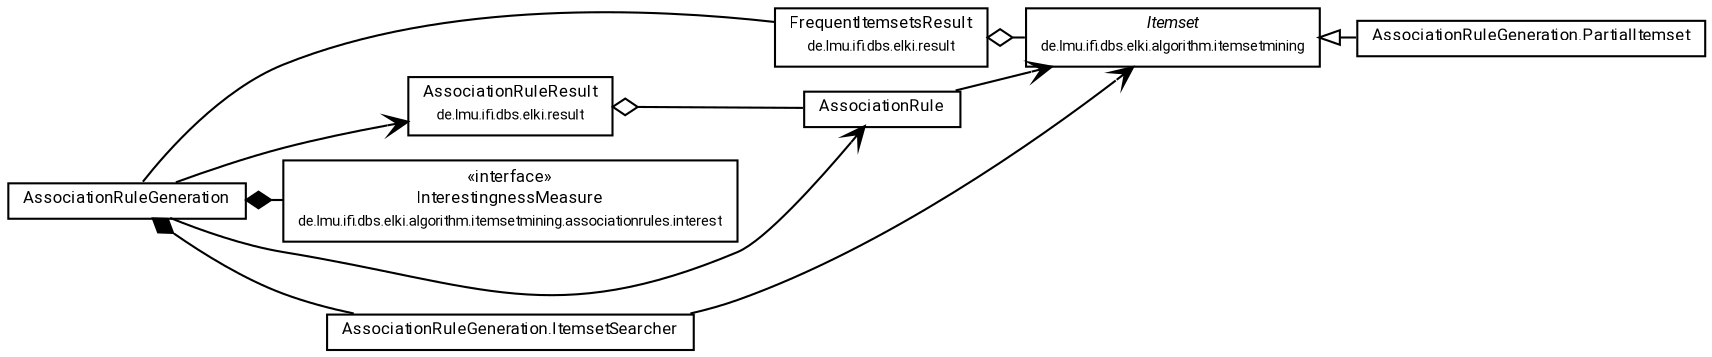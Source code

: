 #!/usr/local/bin/dot
#
# Class diagram 
# Generated by UMLGraph version R5_7_2-60-g0e99a6 (http://www.spinellis.gr/umlgraph/)
#

digraph G {
	graph [fontnames="svg"]
	edge [fontname="Roboto",fontsize=7,labelfontname="Roboto",labelfontsize=7,color="black"];
	node [fontname="Roboto",fontcolor="black",fontsize=8,shape=plaintext,margin=0,width=0,height=0];
	nodesep=0.15;
	ranksep=0.25;
	rankdir=LR;
	// de.lmu.ifi.dbs.elki.result.AssociationRuleResult
	c744493 [label=<<table title="de.lmu.ifi.dbs.elki.result.AssociationRuleResult" border="0" cellborder="1" cellspacing="0" cellpadding="2" href="../../../result/AssociationRuleResult.html" target="_parent">
		<tr><td><table border="0" cellspacing="0" cellpadding="1">
		<tr><td align="center" balign="center"> <font face="Roboto">AssociationRuleResult</font> </td></tr>
		<tr><td align="center" balign="center"> <font face="Roboto" point-size="7.0">de.lmu.ifi.dbs.elki.result</font> </td></tr>
		</table></td></tr>
		</table>>, URL="../../../result/AssociationRuleResult.html"];
	// de.lmu.ifi.dbs.elki.result.FrequentItemsetsResult
	c744494 [label=<<table title="de.lmu.ifi.dbs.elki.result.FrequentItemsetsResult" border="0" cellborder="1" cellspacing="0" cellpadding="2" href="../../../result/FrequentItemsetsResult.html" target="_parent">
		<tr><td><table border="0" cellspacing="0" cellpadding="1">
		<tr><td align="center" balign="center"> <font face="Roboto">FrequentItemsetsResult</font> </td></tr>
		<tr><td align="center" balign="center"> <font face="Roboto" point-size="7.0">de.lmu.ifi.dbs.elki.result</font> </td></tr>
		</table></td></tr>
		</table>>, URL="../../../result/FrequentItemsetsResult.html"];
	// de.lmu.ifi.dbs.elki.algorithm.itemsetmining.Itemset
	c744497 [label=<<table title="de.lmu.ifi.dbs.elki.algorithm.itemsetmining.Itemset" border="0" cellborder="1" cellspacing="0" cellpadding="2" href="../Itemset.html" target="_parent">
		<tr><td><table border="0" cellspacing="0" cellpadding="1">
		<tr><td align="center" balign="center"> <font face="Roboto"><i>Itemset</i></font> </td></tr>
		<tr><td align="center" balign="center"> <font face="Roboto" point-size="7.0">de.lmu.ifi.dbs.elki.algorithm.itemsetmining</font> </td></tr>
		</table></td></tr>
		</table>>, URL="../Itemset.html"];
	// de.lmu.ifi.dbs.elki.algorithm.itemsetmining.associationrules.interest.InterestingnessMeasure
	c744504 [label=<<table title="de.lmu.ifi.dbs.elki.algorithm.itemsetmining.associationrules.interest.InterestingnessMeasure" border="0" cellborder="1" cellspacing="0" cellpadding="2" href="interest/InterestingnessMeasure.html" target="_parent">
		<tr><td><table border="0" cellspacing="0" cellpadding="1">
		<tr><td align="center" balign="center"> &#171;interface&#187; </td></tr>
		<tr><td align="center" balign="center"> <font face="Roboto">InterestingnessMeasure</font> </td></tr>
		<tr><td align="center" balign="center"> <font face="Roboto" point-size="7.0">de.lmu.ifi.dbs.elki.algorithm.itemsetmining.associationrules.interest</font> </td></tr>
		</table></td></tr>
		</table>>, URL="interest/InterestingnessMeasure.html"];
	// de.lmu.ifi.dbs.elki.algorithm.itemsetmining.associationrules.AssociationRuleGeneration
	c744515 [label=<<table title="de.lmu.ifi.dbs.elki.algorithm.itemsetmining.associationrules.AssociationRuleGeneration" border="0" cellborder="1" cellspacing="0" cellpadding="2" href="AssociationRuleGeneration.html" target="_parent">
		<tr><td><table border="0" cellspacing="0" cellpadding="1">
		<tr><td align="center" balign="center"> <font face="Roboto">AssociationRuleGeneration</font> </td></tr>
		</table></td></tr>
		</table>>, URL="AssociationRuleGeneration.html"];
	// de.lmu.ifi.dbs.elki.algorithm.itemsetmining.associationrules.AssociationRuleGeneration.PartialItemset
	c744517 [label=<<table title="de.lmu.ifi.dbs.elki.algorithm.itemsetmining.associationrules.AssociationRuleGeneration.PartialItemset" border="0" cellborder="1" cellspacing="0" cellpadding="2" href="AssociationRuleGeneration.PartialItemset.html" target="_parent">
		<tr><td><table border="0" cellspacing="0" cellpadding="1">
		<tr><td align="center" balign="center"> <font face="Roboto">AssociationRuleGeneration.PartialItemset</font> </td></tr>
		</table></td></tr>
		</table>>, URL="AssociationRuleGeneration.PartialItemset.html"];
	// de.lmu.ifi.dbs.elki.algorithm.itemsetmining.associationrules.AssociationRuleGeneration.ItemsetSearcher
	c744518 [label=<<table title="de.lmu.ifi.dbs.elki.algorithm.itemsetmining.associationrules.AssociationRuleGeneration.ItemsetSearcher" border="0" cellborder="1" cellspacing="0" cellpadding="2" href="AssociationRuleGeneration.ItemsetSearcher.html" target="_parent">
		<tr><td><table border="0" cellspacing="0" cellpadding="1">
		<tr><td align="center" balign="center"> <font face="Roboto">AssociationRuleGeneration.ItemsetSearcher</font> </td></tr>
		</table></td></tr>
		</table>>, URL="AssociationRuleGeneration.ItemsetSearcher.html"];
	// de.lmu.ifi.dbs.elki.algorithm.itemsetmining.associationrules.AssociationRule
	c744520 [label=<<table title="de.lmu.ifi.dbs.elki.algorithm.itemsetmining.associationrules.AssociationRule" border="0" cellborder="1" cellspacing="0" cellpadding="2" href="AssociationRule.html" target="_parent">
		<tr><td><table border="0" cellspacing="0" cellpadding="1">
		<tr><td align="center" balign="center"> <font face="Roboto">AssociationRule</font> </td></tr>
		</table></td></tr>
		</table>>, URL="AssociationRule.html"];
	// de.lmu.ifi.dbs.elki.result.AssociationRuleResult has de.lmu.ifi.dbs.elki.algorithm.itemsetmining.associationrules.AssociationRule
	c744493 -> c744520 [arrowhead=none,arrowtail=ediamond,dir=back,weight=4];
	// de.lmu.ifi.dbs.elki.result.FrequentItemsetsResult has de.lmu.ifi.dbs.elki.algorithm.itemsetmining.Itemset
	c744494 -> c744497 [arrowhead=none,arrowtail=ediamond,dir=back,weight=4];
	// de.lmu.ifi.dbs.elki.algorithm.itemsetmining.associationrules.AssociationRuleGeneration composed de.lmu.ifi.dbs.elki.algorithm.itemsetmining.associationrules.interest.InterestingnessMeasure
	c744515 -> c744504 [arrowhead=none,arrowtail=diamond,dir=back,weight=6];
	// de.lmu.ifi.dbs.elki.algorithm.itemsetmining.associationrules.AssociationRuleGeneration composed de.lmu.ifi.dbs.elki.algorithm.itemsetmining.associationrules.AssociationRuleGeneration.ItemsetSearcher
	c744515 -> c744518 [arrowhead=none,arrowtail=diamond,dir=back,weight=6];
	// de.lmu.ifi.dbs.elki.algorithm.itemsetmining.associationrules.AssociationRuleGeneration assoc de.lmu.ifi.dbs.elki.result.FrequentItemsetsResult
	c744515 -> c744494 [arrowhead=none,weight=2];
	// de.lmu.ifi.dbs.elki.algorithm.itemsetmining.associationrules.AssociationRuleGeneration navassoc de.lmu.ifi.dbs.elki.result.AssociationRuleResult
	c744515 -> c744493 [arrowhead=open,weight=1];
	// de.lmu.ifi.dbs.elki.algorithm.itemsetmining.associationrules.AssociationRuleGeneration navassoc de.lmu.ifi.dbs.elki.algorithm.itemsetmining.associationrules.AssociationRule
	c744515 -> c744520 [arrowhead=open,weight=1];
	// de.lmu.ifi.dbs.elki.algorithm.itemsetmining.associationrules.AssociationRuleGeneration.PartialItemset extends de.lmu.ifi.dbs.elki.algorithm.itemsetmining.Itemset
	c744497 -> c744517 [arrowtail=empty,dir=back,weight=10];
	// de.lmu.ifi.dbs.elki.algorithm.itemsetmining.associationrules.AssociationRuleGeneration.ItemsetSearcher navassoc de.lmu.ifi.dbs.elki.algorithm.itemsetmining.Itemset
	c744518 -> c744497 [arrowhead=open,weight=1,headlabel="*"];
	// de.lmu.ifi.dbs.elki.algorithm.itemsetmining.associationrules.AssociationRule navassoc de.lmu.ifi.dbs.elki.algorithm.itemsetmining.Itemset
	c744520 -> c744497 [arrowhead=open,weight=1];
}

